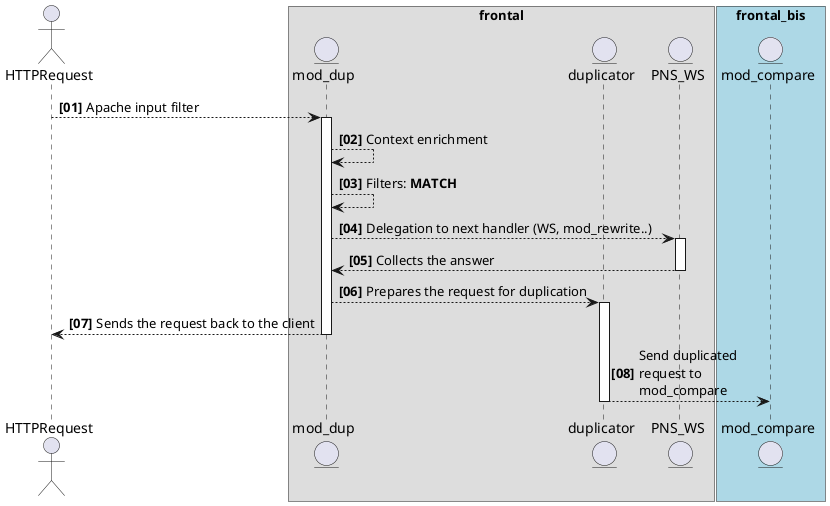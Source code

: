 @startuml
actor HTTPRequest
box "frontal"
    entity mod_dup
    entity duplicator
    entity PNS_WS
end box

box "frontal_bis" #LightBlue
    entity mod_compare
end box

autonumber "<b>[00]"

HTTPRequest --> mod_dup: Apache input filter
activate mod_dup
mod_dup --> mod_dup: Context enrichment
mod_dup --> mod_dup: Filters:<b> MATCH
mod_dup --> PNS_WS: Delegation to next handler (WS, mod_rewrite..)
activate PNS_WS

PNS_WS --> mod_dup: Collects the answer
deactivate PNS_WS

mod_dup --> duplicator: Prepares the request for duplication
activate duplicator
mod_dup --> HTTPRequest: Sends the request back to the client
deactivate mod_dup
duplicator --> mod_compare: Send duplicated\nrequest to\nmod_compare
deactivate duplicator


@enduml